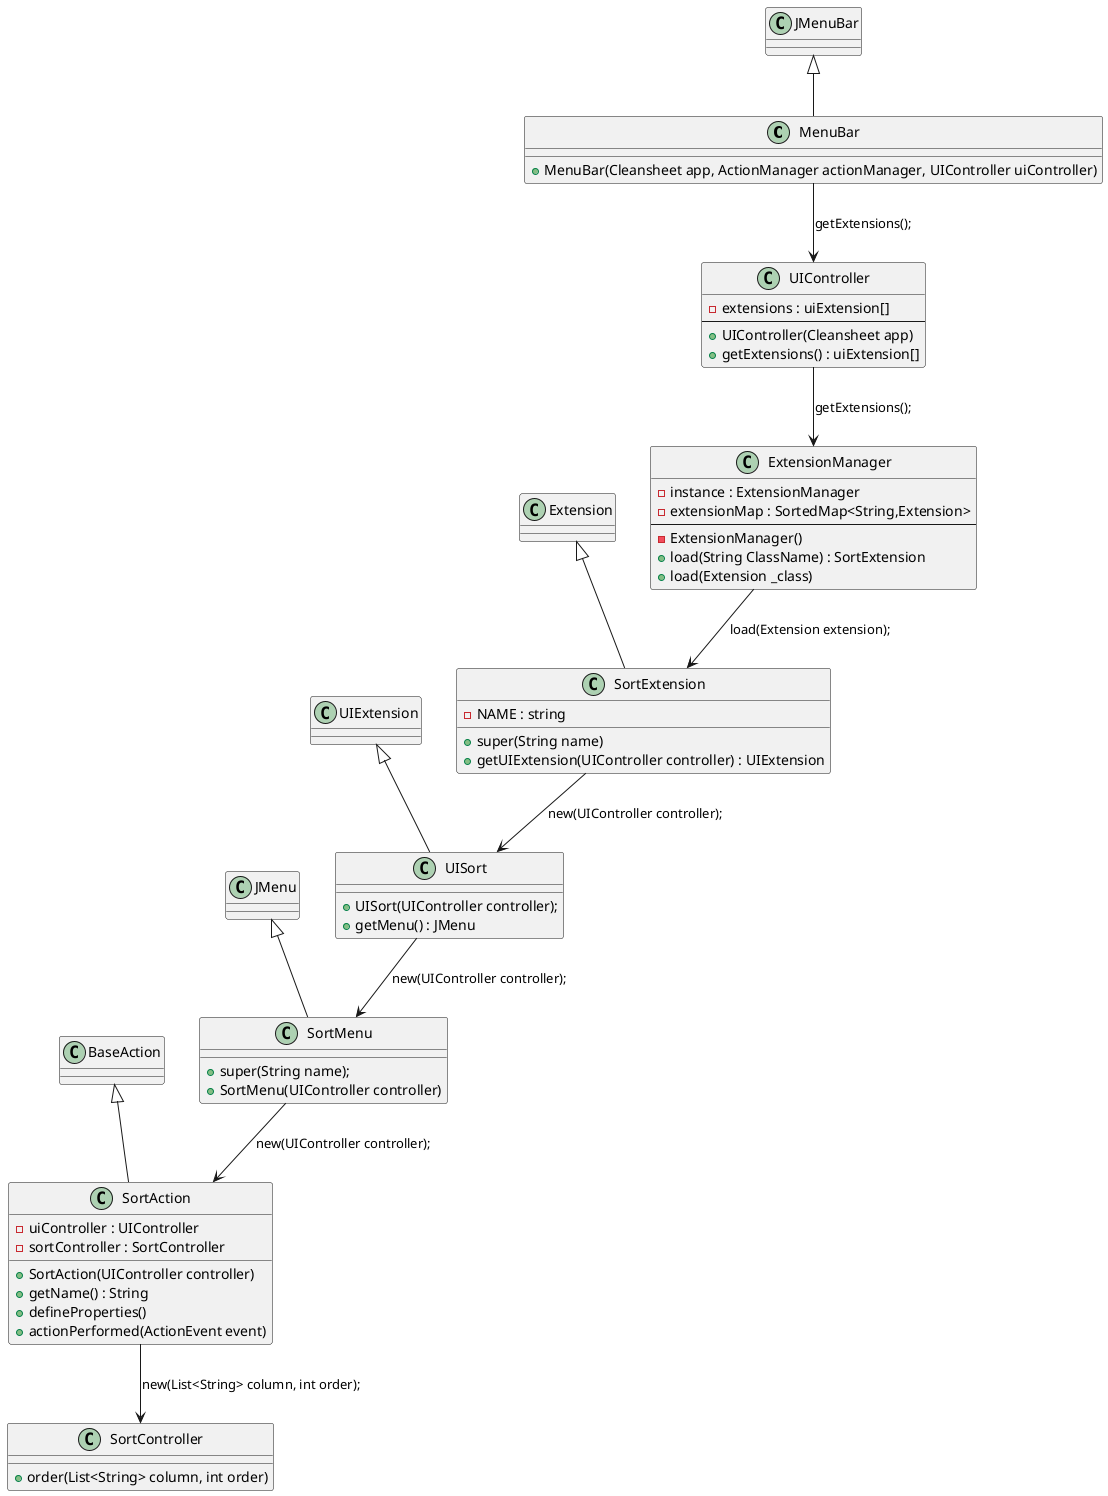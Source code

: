  @startuml doc-files/sort_class_diagram.png
class MenuBar {
	+MenuBar(Cleansheet app, ActionManager actionManager, UIController uiController)
}

class JMenuBar {
}

class UIController {
	-extensions : uiExtension[]
	--
	+UIController(Cleansheet app)
	+getExtensions() : uiExtension[]
}

class ExtensionManager {
	-instance : ExtensionManager
	-extensionMap : SortedMap<String,Extension>
	--
	-ExtensionManager()
	+load(String ClassName) : SortExtension
	+load(Extension _class)
}

class Extension{
}

class SortExtension{
	-NAME : string
	+super(String name)
	+getUIExtension(UIController controller) : UIExtension
}

class UIExtension{
}

class UISort{
	+UISort(UIController controller);
	+getMenu() : JMenu
}

class JMenu{
}

class SortMenu{
	+super(String name);
	+SortMenu(UIController controller)
}

class BaseAction{
}

class SortAction{
	-uiController : UIController
	-sortController : SortController
	+SortAction(UIController controller)
	+getName() : String
	+defineProperties()
	+actionPerformed(ActionEvent event)
}

class SortController{
	+order(List<String> column, int order)
}




JMenuBar <|-- MenuBar
Extension <|-- SortExtension
UIExtension <|-- UISort
JMenu <|-- SortMenu
BaseAction <|-- SortAction

MenuBar --> UIController : getExtensions();
UIController --> ExtensionManager : getExtensions();
ExtensionManager --> SortExtension : load(Extension extension);
SortExtension --> UISort : new(UIController controller);
UISort --> SortMenu : new(UIController controller);
SortMenu --> SortAction : new(UIController controller);
SortAction --> SortController : new(List<String> column, int order);


  @enduml